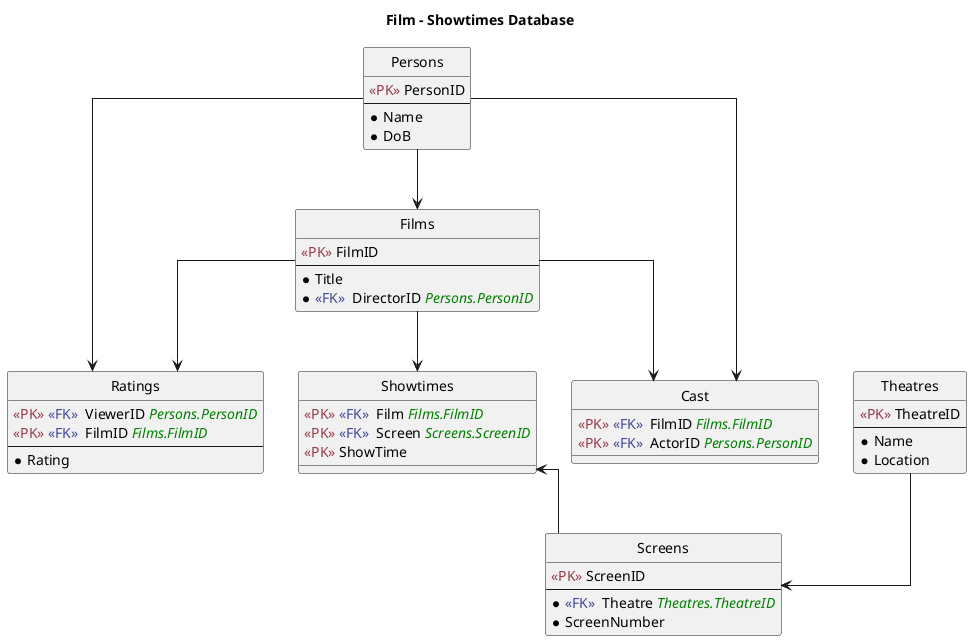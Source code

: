 @startuml

    ' remove the spot
    hide circle
    ' avoid problems with angled crows feet
    skinparam linetype ortho
    ' font
    skinparam defaultFontName Arial

    ' define styles
    !define desc(x) <color:gray>(x)</color>
    !define refers(x) <i><color:green>x</color></i>
    !define FK(x) <color:#424897><<FK>></color>  x<color:#000></color>
    !define PK(x) <color:#973A4A><<PK>></color> x

    title Film - Showtimes Database

    entity "Persons" {
    PK(PersonID)
    --
    *Name
    *DoB
    }
    
    entity "Ratings" {
    PK(FK(ViewerID)) refers(Persons.PersonID)
    PK(FK(FilmID)) refers(Films.FilmID)
    --
    *Rating
    }

    entity "Films" {
    PK(FilmID)
    --
    *Title
    *FK(DirectorID) refers(Persons.PersonID)
    }

    entity "Cast" {
    PK(FK(FilmID)) refers(Films.FilmID)
    PK(FK(ActorID)) refers(Persons.PersonID)   
    }

    entity "Theatres" {
    PK(TheatreID)
    --
    *Name
    *Location
    }

    entity "Screens" {
    PK(ScreenID)
    --
    *FK(Theatre) refers(Theatres.TheatreID)
    *ScreenNumber
    }

    entity "Showtimes" {
    PK(FK(Film)) refers(Films.FilmID)
    PK(FK(Screen)) refers(Screens.ScreenID)
    PK(ShowTime)
    }

    ' relationships
    Theatres --> Screens
    Showtimes <-- Screens
    Persons --> Cast
    Persons --> Films
    Films --> Showtimes
    Films --> Ratings
    Persons --> Ratings
    Films --> Cast
@enduml

